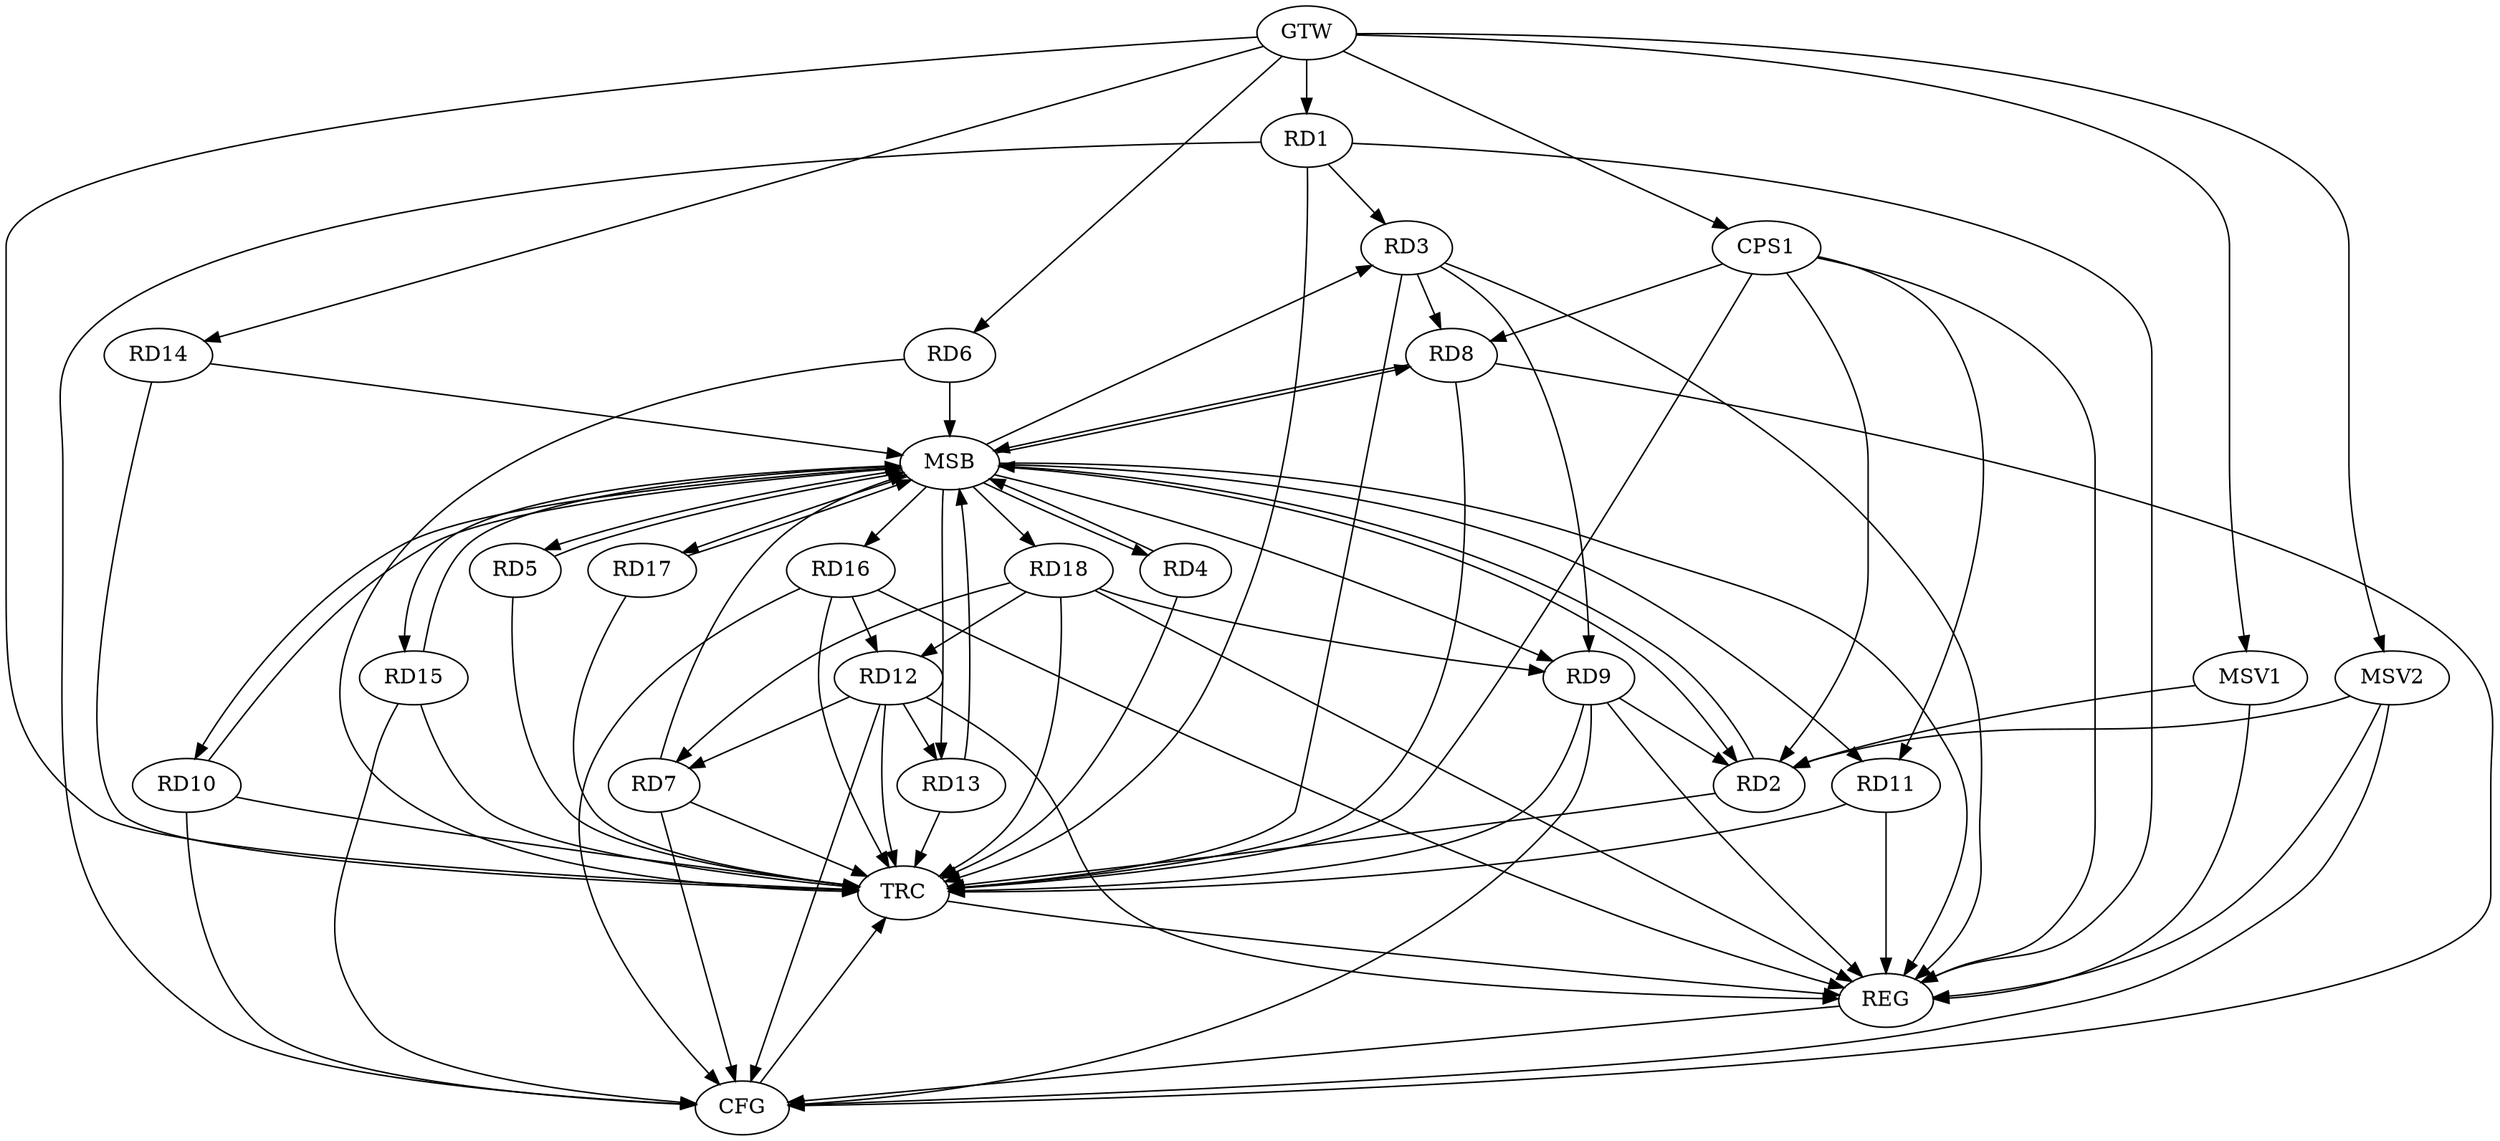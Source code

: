 strict digraph G {
  RD1 [ label="RD1" ];
  RD2 [ label="RD2" ];
  RD3 [ label="RD3" ];
  RD4 [ label="RD4" ];
  RD5 [ label="RD5" ];
  RD6 [ label="RD6" ];
  RD7 [ label="RD7" ];
  RD8 [ label="RD8" ];
  RD9 [ label="RD9" ];
  RD10 [ label="RD10" ];
  RD11 [ label="RD11" ];
  RD12 [ label="RD12" ];
  RD13 [ label="RD13" ];
  RD14 [ label="RD14" ];
  RD15 [ label="RD15" ];
  RD16 [ label="RD16" ];
  RD17 [ label="RD17" ];
  RD18 [ label="RD18" ];
  CPS1 [ label="CPS1" ];
  GTW [ label="GTW" ];
  REG [ label="REG" ];
  MSB [ label="MSB" ];
  CFG [ label="CFG" ];
  TRC [ label="TRC" ];
  MSV1 [ label="MSV1" ];
  MSV2 [ label="MSV2" ];
  RD1 -> RD3;
  RD9 -> RD2;
  RD3 -> RD8;
  RD3 -> RD9;
  RD12 -> RD7;
  RD18 -> RD7;
  RD18 -> RD9;
  RD12 -> RD13;
  RD16 -> RD12;
  RD18 -> RD12;
  CPS1 -> RD2;
  CPS1 -> RD8;
  CPS1 -> RD11;
  GTW -> RD1;
  GTW -> RD6;
  GTW -> RD14;
  GTW -> CPS1;
  RD1 -> REG;
  RD3 -> REG;
  RD9 -> REG;
  RD11 -> REG;
  RD12 -> REG;
  RD16 -> REG;
  RD18 -> REG;
  CPS1 -> REG;
  RD2 -> MSB;
  MSB -> REG;
  RD4 -> MSB;
  MSB -> RD11;
  RD5 -> MSB;
  MSB -> RD9;
  MSB -> RD17;
  MSB -> RD18;
  RD6 -> MSB;
  MSB -> RD8;
  MSB -> RD15;
  RD7 -> MSB;
  MSB -> RD4;
  RD8 -> MSB;
  RD10 -> MSB;
  MSB -> RD16;
  RD13 -> MSB;
  RD14 -> MSB;
  MSB -> RD3;
  RD15 -> MSB;
  MSB -> RD5;
  MSB -> RD10;
  MSB -> RD13;
  RD17 -> MSB;
  MSB -> RD2;
  RD9 -> CFG;
  RD10 -> CFG;
  RD8 -> CFG;
  RD16 -> CFG;
  RD12 -> CFG;
  RD1 -> CFG;
  RD15 -> CFG;
  RD7 -> CFG;
  REG -> CFG;
  RD1 -> TRC;
  RD2 -> TRC;
  RD3 -> TRC;
  RD4 -> TRC;
  RD5 -> TRC;
  RD6 -> TRC;
  RD7 -> TRC;
  RD8 -> TRC;
  RD9 -> TRC;
  RD10 -> TRC;
  RD11 -> TRC;
  RD12 -> TRC;
  RD13 -> TRC;
  RD14 -> TRC;
  RD15 -> TRC;
  RD16 -> TRC;
  RD17 -> TRC;
  RD18 -> TRC;
  CPS1 -> TRC;
  GTW -> TRC;
  CFG -> TRC;
  TRC -> REG;
  MSV1 -> RD2;
  GTW -> MSV1;
  MSV1 -> REG;
  MSV2 -> RD2;
  GTW -> MSV2;
  MSV2 -> REG;
  MSV2 -> CFG;
}
